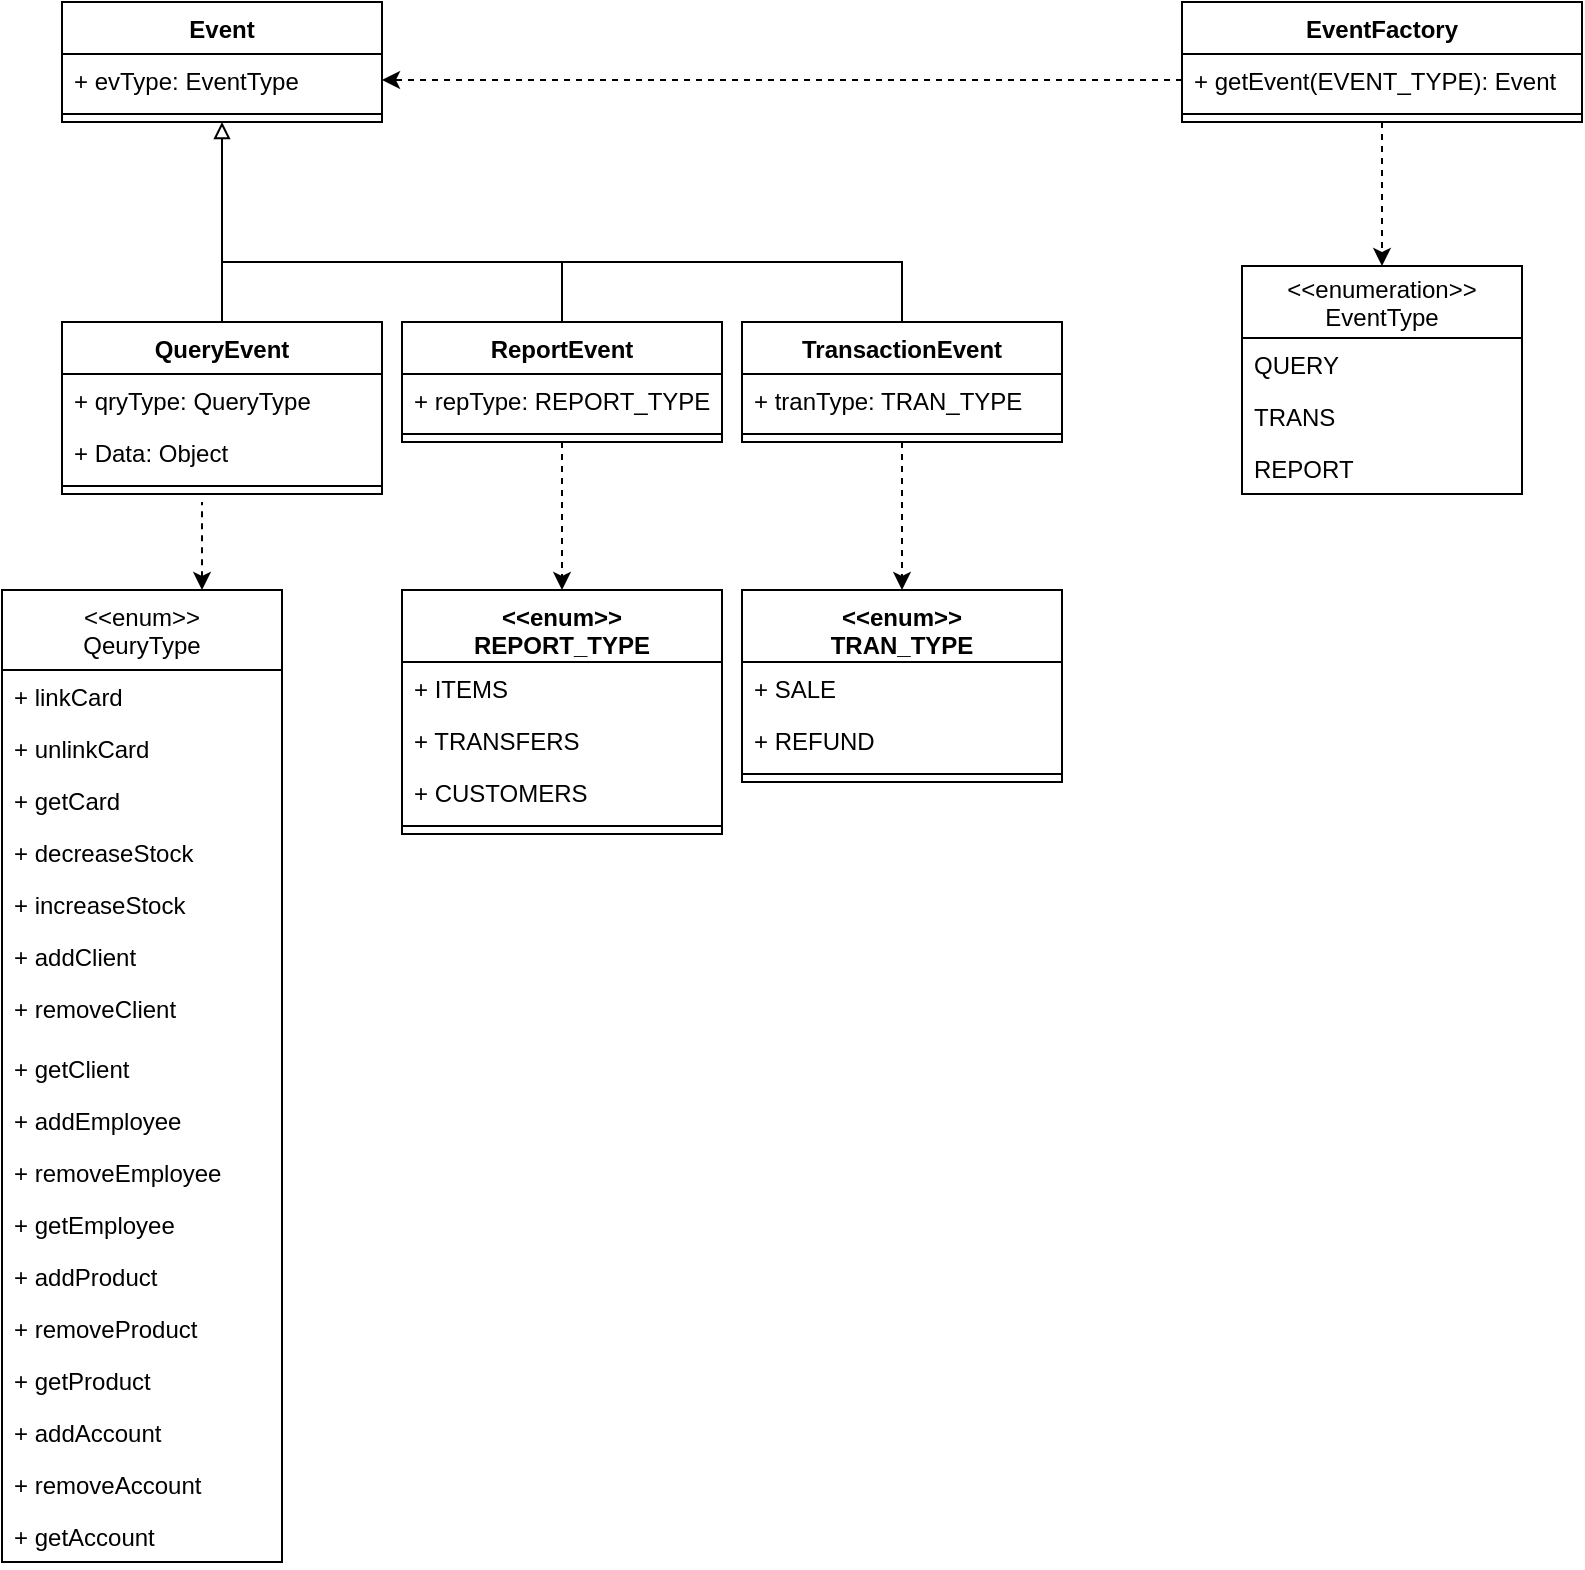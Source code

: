 <mxfile version="14.6.12" type="github">
  <diagram id="1F0ZhpiWCdY6kcuV9MFJ" name="Page-1">
    <mxGraphModel dx="465" dy="555" grid="1" gridSize="10" guides="1" tooltips="1" connect="1" arrows="1" fold="1" page="1" pageScale="1" pageWidth="850" pageHeight="1100" math="0" shadow="0">
      <root>
        <mxCell id="0" />
        <mxCell id="1" parent="0" />
        <mxCell id="ftGZWfJTW5l6MWWKQqoJ-1" value="Event" style="swimlane;fontStyle=1;align=center;verticalAlign=top;childLayout=stackLayout;horizontal=1;startSize=26;horizontalStack=0;resizeParent=1;resizeParentMax=0;resizeLast=0;collapsible=1;marginBottom=0;" vertex="1" parent="1">
          <mxGeometry x="80" y="80" width="160" height="60" as="geometry" />
        </mxCell>
        <mxCell id="ftGZWfJTW5l6MWWKQqoJ-2" value="+ evType: EventType" style="text;strokeColor=none;fillColor=none;align=left;verticalAlign=top;spacingLeft=4;spacingRight=4;overflow=hidden;rotatable=0;points=[[0,0.5],[1,0.5]];portConstraint=eastwest;" vertex="1" parent="ftGZWfJTW5l6MWWKQqoJ-1">
          <mxGeometry y="26" width="160" height="26" as="geometry" />
        </mxCell>
        <mxCell id="ftGZWfJTW5l6MWWKQqoJ-3" value="" style="line;strokeWidth=1;fillColor=none;align=left;verticalAlign=middle;spacingTop=-1;spacingLeft=3;spacingRight=3;rotatable=0;labelPosition=right;points=[];portConstraint=eastwest;" vertex="1" parent="ftGZWfJTW5l6MWWKQqoJ-1">
          <mxGeometry y="52" width="160" height="8" as="geometry" />
        </mxCell>
        <mxCell id="ftGZWfJTW5l6MWWKQqoJ-4" style="edgeStyle=orthogonalEdgeStyle;rounded=0;orthogonalLoop=1;jettySize=auto;html=1;exitX=0.5;exitY=0;exitDx=0;exitDy=0;endArrow=none;endFill=0;startArrow=classic;startFill=1;dashed=1;" edge="1" parent="1">
          <mxGeometry relative="1" as="geometry">
            <mxPoint x="150" y="330" as="targetPoint" />
            <mxPoint x="150" y="374" as="sourcePoint" />
          </mxGeometry>
        </mxCell>
        <mxCell id="ftGZWfJTW5l6MWWKQqoJ-5" value="&lt;&lt;enum&gt;&gt;&#xa;QeuryType" style="swimlane;fontStyle=0;childLayout=stackLayout;horizontal=1;startSize=40;fillColor=none;horizontalStack=0;resizeParent=1;resizeParentMax=0;resizeLast=0;collapsible=1;marginBottom=0;" vertex="1" parent="1">
          <mxGeometry x="50" y="374" width="140" height="486" as="geometry" />
        </mxCell>
        <mxCell id="ftGZWfJTW5l6MWWKQqoJ-6" value="+ linkCard" style="text;strokeColor=none;fillColor=none;align=left;verticalAlign=top;spacingLeft=4;spacingRight=4;overflow=hidden;rotatable=0;points=[[0,0.5],[1,0.5]];portConstraint=eastwest;" vertex="1" parent="ftGZWfJTW5l6MWWKQqoJ-5">
          <mxGeometry y="40" width="140" height="26" as="geometry" />
        </mxCell>
        <mxCell id="ftGZWfJTW5l6MWWKQqoJ-7" value="+ unlinkCard" style="text;strokeColor=none;fillColor=none;align=left;verticalAlign=top;spacingLeft=4;spacingRight=4;overflow=hidden;rotatable=0;points=[[0,0.5],[1,0.5]];portConstraint=eastwest;" vertex="1" parent="ftGZWfJTW5l6MWWKQqoJ-5">
          <mxGeometry y="66" width="140" height="26" as="geometry" />
        </mxCell>
        <mxCell id="ftGZWfJTW5l6MWWKQqoJ-8" value="+ getCard" style="text;strokeColor=none;fillColor=none;align=left;verticalAlign=top;spacingLeft=4;spacingRight=4;overflow=hidden;rotatable=0;points=[[0,0.5],[1,0.5]];portConstraint=eastwest;" vertex="1" parent="ftGZWfJTW5l6MWWKQqoJ-5">
          <mxGeometry y="92" width="140" height="26" as="geometry" />
        </mxCell>
        <mxCell id="ftGZWfJTW5l6MWWKQqoJ-9" value="+ decreaseStock" style="text;strokeColor=none;fillColor=none;align=left;verticalAlign=top;spacingLeft=4;spacingRight=4;overflow=hidden;rotatable=0;points=[[0,0.5],[1,0.5]];portConstraint=eastwest;" vertex="1" parent="ftGZWfJTW5l6MWWKQqoJ-5">
          <mxGeometry y="118" width="140" height="26" as="geometry" />
        </mxCell>
        <mxCell id="ftGZWfJTW5l6MWWKQqoJ-10" value="+ increaseStock" style="text;strokeColor=none;fillColor=none;align=left;verticalAlign=top;spacingLeft=4;spacingRight=4;overflow=hidden;rotatable=0;points=[[0,0.5],[1,0.5]];portConstraint=eastwest;" vertex="1" parent="ftGZWfJTW5l6MWWKQqoJ-5">
          <mxGeometry y="144" width="140" height="26" as="geometry" />
        </mxCell>
        <mxCell id="ftGZWfJTW5l6MWWKQqoJ-11" value="+ addClient" style="text;strokeColor=none;fillColor=none;align=left;verticalAlign=top;spacingLeft=4;spacingRight=4;overflow=hidden;rotatable=0;points=[[0,0.5],[1,0.5]];portConstraint=eastwest;" vertex="1" parent="ftGZWfJTW5l6MWWKQqoJ-5">
          <mxGeometry y="170" width="140" height="26" as="geometry" />
        </mxCell>
        <mxCell id="ftGZWfJTW5l6MWWKQqoJ-12" value="+ removeClient" style="text;strokeColor=none;fillColor=none;align=left;verticalAlign=top;spacingLeft=4;spacingRight=4;overflow=hidden;rotatable=0;points=[[0,0.5],[1,0.5]];portConstraint=eastwest;" vertex="1" parent="ftGZWfJTW5l6MWWKQqoJ-5">
          <mxGeometry y="196" width="140" height="30" as="geometry" />
        </mxCell>
        <mxCell id="ftGZWfJTW5l6MWWKQqoJ-13" value="+ getClient" style="text;strokeColor=none;fillColor=none;align=left;verticalAlign=top;spacingLeft=4;spacingRight=4;overflow=hidden;rotatable=0;points=[[0,0.5],[1,0.5]];portConstraint=eastwest;" vertex="1" parent="ftGZWfJTW5l6MWWKQqoJ-5">
          <mxGeometry y="226" width="140" height="26" as="geometry" />
        </mxCell>
        <mxCell id="ftGZWfJTW5l6MWWKQqoJ-14" value="+ addEmployee" style="text;strokeColor=none;fillColor=none;align=left;verticalAlign=top;spacingLeft=4;spacingRight=4;overflow=hidden;rotatable=0;points=[[0,0.5],[1,0.5]];portConstraint=eastwest;" vertex="1" parent="ftGZWfJTW5l6MWWKQqoJ-5">
          <mxGeometry y="252" width="140" height="26" as="geometry" />
        </mxCell>
        <mxCell id="ftGZWfJTW5l6MWWKQqoJ-15" value="+ removeEmployee" style="text;strokeColor=none;fillColor=none;align=left;verticalAlign=top;spacingLeft=4;spacingRight=4;overflow=hidden;rotatable=0;points=[[0,0.5],[1,0.5]];portConstraint=eastwest;" vertex="1" parent="ftGZWfJTW5l6MWWKQqoJ-5">
          <mxGeometry y="278" width="140" height="26" as="geometry" />
        </mxCell>
        <mxCell id="ftGZWfJTW5l6MWWKQqoJ-16" value="+ getEmployee" style="text;strokeColor=none;fillColor=none;align=left;verticalAlign=top;spacingLeft=4;spacingRight=4;overflow=hidden;rotatable=0;points=[[0,0.5],[1,0.5]];portConstraint=eastwest;" vertex="1" parent="ftGZWfJTW5l6MWWKQqoJ-5">
          <mxGeometry y="304" width="140" height="26" as="geometry" />
        </mxCell>
        <mxCell id="ftGZWfJTW5l6MWWKQqoJ-17" value="+ addProduct" style="text;strokeColor=none;fillColor=none;align=left;verticalAlign=top;spacingLeft=4;spacingRight=4;overflow=hidden;rotatable=0;points=[[0,0.5],[1,0.5]];portConstraint=eastwest;" vertex="1" parent="ftGZWfJTW5l6MWWKQqoJ-5">
          <mxGeometry y="330" width="140" height="26" as="geometry" />
        </mxCell>
        <mxCell id="ftGZWfJTW5l6MWWKQqoJ-18" value="+ removeProduct" style="text;strokeColor=none;fillColor=none;align=left;verticalAlign=top;spacingLeft=4;spacingRight=4;overflow=hidden;rotatable=0;points=[[0,0.5],[1,0.5]];portConstraint=eastwest;" vertex="1" parent="ftGZWfJTW5l6MWWKQqoJ-5">
          <mxGeometry y="356" width="140" height="26" as="geometry" />
        </mxCell>
        <mxCell id="ftGZWfJTW5l6MWWKQqoJ-19" value="+ getProduct" style="text;strokeColor=none;fillColor=none;align=left;verticalAlign=top;spacingLeft=4;spacingRight=4;overflow=hidden;rotatable=0;points=[[0,0.5],[1,0.5]];portConstraint=eastwest;" vertex="1" parent="ftGZWfJTW5l6MWWKQqoJ-5">
          <mxGeometry y="382" width="140" height="26" as="geometry" />
        </mxCell>
        <mxCell id="ftGZWfJTW5l6MWWKQqoJ-20" value="+ addAccount" style="text;strokeColor=none;fillColor=none;align=left;verticalAlign=top;spacingLeft=4;spacingRight=4;overflow=hidden;rotatable=0;points=[[0,0.5],[1,0.5]];portConstraint=eastwest;" vertex="1" parent="ftGZWfJTW5l6MWWKQqoJ-5">
          <mxGeometry y="408" width="140" height="26" as="geometry" />
        </mxCell>
        <mxCell id="ftGZWfJTW5l6MWWKQqoJ-21" value="+ removeAccount" style="text;strokeColor=none;fillColor=none;align=left;verticalAlign=top;spacingLeft=4;spacingRight=4;overflow=hidden;rotatable=0;points=[[0,0.5],[1,0.5]];portConstraint=eastwest;" vertex="1" parent="ftGZWfJTW5l6MWWKQqoJ-5">
          <mxGeometry y="434" width="140" height="26" as="geometry" />
        </mxCell>
        <mxCell id="ftGZWfJTW5l6MWWKQqoJ-22" value="+ getAccount" style="text;strokeColor=none;fillColor=none;align=left;verticalAlign=top;spacingLeft=4;spacingRight=4;overflow=hidden;rotatable=0;points=[[0,0.5],[1,0.5]];portConstraint=eastwest;" vertex="1" parent="ftGZWfJTW5l6MWWKQqoJ-5">
          <mxGeometry y="460" width="140" height="26" as="geometry" />
        </mxCell>
        <mxCell id="ftGZWfJTW5l6MWWKQqoJ-24" value="&lt;&lt;enumeration&gt;&gt;&#xa;EventType" style="swimlane;fontStyle=0;childLayout=stackLayout;horizontal=1;startSize=36;fillColor=none;horizontalStack=0;resizeParent=1;resizeParentMax=0;resizeLast=0;collapsible=1;marginBottom=0;" vertex="1" parent="1">
          <mxGeometry x="670" y="212" width="140" height="114" as="geometry" />
        </mxCell>
        <mxCell id="ftGZWfJTW5l6MWWKQqoJ-25" value="QUERY" style="text;strokeColor=none;fillColor=none;align=left;verticalAlign=top;spacingLeft=4;spacingRight=4;overflow=hidden;rotatable=0;points=[[0,0.5],[1,0.5]];portConstraint=eastwest;" vertex="1" parent="ftGZWfJTW5l6MWWKQqoJ-24">
          <mxGeometry y="36" width="140" height="26" as="geometry" />
        </mxCell>
        <mxCell id="ftGZWfJTW5l6MWWKQqoJ-26" value="TRANS" style="text;strokeColor=none;fillColor=none;align=left;verticalAlign=top;spacingLeft=4;spacingRight=4;overflow=hidden;rotatable=0;points=[[0,0.5],[1,0.5]];portConstraint=eastwest;" vertex="1" parent="ftGZWfJTW5l6MWWKQqoJ-24">
          <mxGeometry y="62" width="140" height="26" as="geometry" />
        </mxCell>
        <mxCell id="ftGZWfJTW5l6MWWKQqoJ-27" value="REPORT" style="text;strokeColor=none;fillColor=none;align=left;verticalAlign=top;spacingLeft=4;spacingRight=4;overflow=hidden;rotatable=0;points=[[0,0.5],[1,0.5]];portConstraint=eastwest;" vertex="1" parent="ftGZWfJTW5l6MWWKQqoJ-24">
          <mxGeometry y="88" width="140" height="26" as="geometry" />
        </mxCell>
        <mxCell id="ftGZWfJTW5l6MWWKQqoJ-28" style="edgeStyle=orthogonalEdgeStyle;rounded=0;orthogonalLoop=1;jettySize=auto;html=1;exitX=0.5;exitY=0;exitDx=0;exitDy=0;entryX=0.5;entryY=1;entryDx=0;entryDy=0;endArrow=block;endFill=0;" edge="1" parent="1" source="ftGZWfJTW5l6MWWKQqoJ-29" target="ftGZWfJTW5l6MWWKQqoJ-1">
          <mxGeometry relative="1" as="geometry" />
        </mxCell>
        <mxCell id="ftGZWfJTW5l6MWWKQqoJ-29" value="QueryEvent" style="swimlane;fontStyle=1;align=center;verticalAlign=top;childLayout=stackLayout;horizontal=1;startSize=26;horizontalStack=0;resizeParent=1;resizeParentMax=0;resizeLast=0;collapsible=1;marginBottom=0;" vertex="1" parent="1">
          <mxGeometry x="80" y="240" width="160" height="86" as="geometry" />
        </mxCell>
        <mxCell id="ftGZWfJTW5l6MWWKQqoJ-30" value="+ qryType: QueryType" style="text;strokeColor=none;fillColor=none;align=left;verticalAlign=top;spacingLeft=4;spacingRight=4;overflow=hidden;rotatable=0;points=[[0,0.5],[1,0.5]];portConstraint=eastwest;" vertex="1" parent="ftGZWfJTW5l6MWWKQqoJ-29">
          <mxGeometry y="26" width="160" height="26" as="geometry" />
        </mxCell>
        <mxCell id="ftGZWfJTW5l6MWWKQqoJ-31" value="+ Data: Object" style="text;strokeColor=none;fillColor=none;align=left;verticalAlign=top;spacingLeft=4;spacingRight=4;overflow=hidden;rotatable=0;points=[[0,0.5],[1,0.5]];portConstraint=eastwest;" vertex="1" parent="ftGZWfJTW5l6MWWKQqoJ-29">
          <mxGeometry y="52" width="160" height="26" as="geometry" />
        </mxCell>
        <mxCell id="ftGZWfJTW5l6MWWKQqoJ-32" value="" style="line;strokeWidth=1;fillColor=none;align=left;verticalAlign=middle;spacingTop=-1;spacingLeft=3;spacingRight=3;rotatable=0;labelPosition=right;points=[];portConstraint=eastwest;" vertex="1" parent="ftGZWfJTW5l6MWWKQqoJ-29">
          <mxGeometry y="78" width="160" height="8" as="geometry" />
        </mxCell>
        <mxCell id="ftGZWfJTW5l6MWWKQqoJ-41" style="edgeStyle=orthogonalEdgeStyle;rounded=0;orthogonalLoop=1;jettySize=auto;html=1;exitX=0.5;exitY=1;exitDx=0;exitDy=0;entryX=0.5;entryY=0;entryDx=0;entryDy=0;dashed=1;" edge="1" parent="1" source="ftGZWfJTW5l6MWWKQqoJ-33" target="ftGZWfJTW5l6MWWKQqoJ-24">
          <mxGeometry relative="1" as="geometry" />
        </mxCell>
        <mxCell id="ftGZWfJTW5l6MWWKQqoJ-33" value="EventFactory" style="swimlane;fontStyle=1;align=center;verticalAlign=top;childLayout=stackLayout;horizontal=1;startSize=26;horizontalStack=0;resizeParent=1;resizeParentMax=0;resizeLast=0;collapsible=1;marginBottom=0;" vertex="1" parent="1">
          <mxGeometry x="640" y="80" width="200" height="60" as="geometry" />
        </mxCell>
        <mxCell id="ftGZWfJTW5l6MWWKQqoJ-35" value="+ getEvent(EVENT_TYPE): Event " style="text;strokeColor=none;fillColor=none;align=left;verticalAlign=top;spacingLeft=4;spacingRight=4;overflow=hidden;rotatable=0;points=[[0,0.5],[1,0.5]];portConstraint=eastwest;" vertex="1" parent="ftGZWfJTW5l6MWWKQqoJ-33">
          <mxGeometry y="26" width="200" height="26" as="geometry" />
        </mxCell>
        <mxCell id="ftGZWfJTW5l6MWWKQqoJ-36" value="" style="line;strokeWidth=1;fillColor=none;align=left;verticalAlign=middle;spacingTop=-1;spacingLeft=3;spacingRight=3;rotatable=0;labelPosition=right;points=[];portConstraint=eastwest;" vertex="1" parent="ftGZWfJTW5l6MWWKQqoJ-33">
          <mxGeometry y="52" width="200" height="8" as="geometry" />
        </mxCell>
        <mxCell id="ftGZWfJTW5l6MWWKQqoJ-42" style="edgeStyle=orthogonalEdgeStyle;rounded=0;orthogonalLoop=1;jettySize=auto;html=1;exitX=0;exitY=0.5;exitDx=0;exitDy=0;entryX=1;entryY=0.5;entryDx=0;entryDy=0;dashed=1;" edge="1" parent="1" source="ftGZWfJTW5l6MWWKQqoJ-35" target="ftGZWfJTW5l6MWWKQqoJ-2">
          <mxGeometry relative="1" as="geometry" />
        </mxCell>
        <mxCell id="ftGZWfJTW5l6MWWKQqoJ-57" style="edgeStyle=orthogonalEdgeStyle;rounded=0;orthogonalLoop=1;jettySize=auto;html=1;exitX=0.5;exitY=1;exitDx=0;exitDy=0;entryX=0.5;entryY=0;entryDx=0;entryDy=0;dashed=1;" edge="1" parent="1" source="ftGZWfJTW5l6MWWKQqoJ-43" target="ftGZWfJTW5l6MWWKQqoJ-52">
          <mxGeometry relative="1" as="geometry" />
        </mxCell>
        <mxCell id="ftGZWfJTW5l6MWWKQqoJ-64" style="edgeStyle=orthogonalEdgeStyle;rounded=0;orthogonalLoop=1;jettySize=auto;html=1;exitX=0.5;exitY=0;exitDx=0;exitDy=0;endArrow=none;endFill=0;" edge="1" parent="1" source="ftGZWfJTW5l6MWWKQqoJ-43">
          <mxGeometry relative="1" as="geometry">
            <mxPoint x="160" y="210" as="targetPoint" />
            <Array as="points">
              <mxPoint x="330" y="210" />
              <mxPoint x="160" y="210" />
            </Array>
          </mxGeometry>
        </mxCell>
        <mxCell id="ftGZWfJTW5l6MWWKQqoJ-43" value="ReportEvent" style="swimlane;fontStyle=1;align=center;verticalAlign=top;childLayout=stackLayout;horizontal=1;startSize=26;horizontalStack=0;resizeParent=1;resizeParentMax=0;resizeLast=0;collapsible=1;marginBottom=0;" vertex="1" parent="1">
          <mxGeometry x="250" y="240" width="160" height="60" as="geometry" />
        </mxCell>
        <mxCell id="ftGZWfJTW5l6MWWKQqoJ-44" value="+ repType: REPORT_TYPE" style="text;strokeColor=none;fillColor=none;align=left;verticalAlign=top;spacingLeft=4;spacingRight=4;overflow=hidden;rotatable=0;points=[[0,0.5],[1,0.5]];portConstraint=eastwest;" vertex="1" parent="ftGZWfJTW5l6MWWKQqoJ-43">
          <mxGeometry y="26" width="160" height="26" as="geometry" />
        </mxCell>
        <mxCell id="ftGZWfJTW5l6MWWKQqoJ-46" value="" style="line;strokeWidth=1;fillColor=none;align=left;verticalAlign=middle;spacingTop=-1;spacingLeft=3;spacingRight=3;rotatable=0;labelPosition=right;points=[];portConstraint=eastwest;" vertex="1" parent="ftGZWfJTW5l6MWWKQqoJ-43">
          <mxGeometry y="52" width="160" height="8" as="geometry" />
        </mxCell>
        <mxCell id="ftGZWfJTW5l6MWWKQqoJ-63" style="edgeStyle=orthogonalEdgeStyle;rounded=0;orthogonalLoop=1;jettySize=auto;html=1;exitX=0.5;exitY=1;exitDx=0;exitDy=0;entryX=0.5;entryY=0;entryDx=0;entryDy=0;dashed=1;" edge="1" parent="1" source="ftGZWfJTW5l6MWWKQqoJ-48" target="ftGZWfJTW5l6MWWKQqoJ-58">
          <mxGeometry relative="1" as="geometry" />
        </mxCell>
        <mxCell id="ftGZWfJTW5l6MWWKQqoJ-65" style="edgeStyle=orthogonalEdgeStyle;rounded=0;orthogonalLoop=1;jettySize=auto;html=1;exitX=0.5;exitY=0;exitDx=0;exitDy=0;endArrow=none;endFill=0;" edge="1" parent="1" source="ftGZWfJTW5l6MWWKQqoJ-48">
          <mxGeometry relative="1" as="geometry">
            <mxPoint x="330" y="210" as="targetPoint" />
            <Array as="points">
              <mxPoint x="500" y="210" />
            </Array>
          </mxGeometry>
        </mxCell>
        <mxCell id="ftGZWfJTW5l6MWWKQqoJ-48" value="TransactionEvent" style="swimlane;fontStyle=1;align=center;verticalAlign=top;childLayout=stackLayout;horizontal=1;startSize=26;horizontalStack=0;resizeParent=1;resizeParentMax=0;resizeLast=0;collapsible=1;marginBottom=0;" vertex="1" parent="1">
          <mxGeometry x="420" y="240" width="160" height="60" as="geometry" />
        </mxCell>
        <mxCell id="ftGZWfJTW5l6MWWKQqoJ-49" value="+ tranType: TRAN_TYPE" style="text;strokeColor=none;fillColor=none;align=left;verticalAlign=top;spacingLeft=4;spacingRight=4;overflow=hidden;rotatable=0;points=[[0,0.5],[1,0.5]];portConstraint=eastwest;" vertex="1" parent="ftGZWfJTW5l6MWWKQqoJ-48">
          <mxGeometry y="26" width="160" height="26" as="geometry" />
        </mxCell>
        <mxCell id="ftGZWfJTW5l6MWWKQqoJ-51" value="" style="line;strokeWidth=1;fillColor=none;align=left;verticalAlign=middle;spacingTop=-1;spacingLeft=3;spacingRight=3;rotatable=0;labelPosition=right;points=[];portConstraint=eastwest;" vertex="1" parent="ftGZWfJTW5l6MWWKQqoJ-48">
          <mxGeometry y="52" width="160" height="8" as="geometry" />
        </mxCell>
        <mxCell id="ftGZWfJTW5l6MWWKQqoJ-52" value="&lt;&lt;enum&gt;&gt;&#xa;REPORT_TYPE" style="swimlane;fontStyle=1;align=center;verticalAlign=top;childLayout=stackLayout;horizontal=1;startSize=36;horizontalStack=0;resizeParent=1;resizeParentMax=0;resizeLast=0;collapsible=1;marginBottom=0;" vertex="1" parent="1">
          <mxGeometry x="250" y="374" width="160" height="122" as="geometry" />
        </mxCell>
        <mxCell id="ftGZWfJTW5l6MWWKQqoJ-55" value="+ ITEMS" style="text;strokeColor=none;fillColor=none;align=left;verticalAlign=top;spacingLeft=4;spacingRight=4;overflow=hidden;rotatable=0;points=[[0,0.5],[1,0.5]];portConstraint=eastwest;" vertex="1" parent="ftGZWfJTW5l6MWWKQqoJ-52">
          <mxGeometry y="36" width="160" height="26" as="geometry" />
        </mxCell>
        <mxCell id="ftGZWfJTW5l6MWWKQqoJ-53" value="+ TRANSFERS" style="text;strokeColor=none;fillColor=none;align=left;verticalAlign=top;spacingLeft=4;spacingRight=4;overflow=hidden;rotatable=0;points=[[0,0.5],[1,0.5]];portConstraint=eastwest;" vertex="1" parent="ftGZWfJTW5l6MWWKQqoJ-52">
          <mxGeometry y="62" width="160" height="26" as="geometry" />
        </mxCell>
        <mxCell id="ftGZWfJTW5l6MWWKQqoJ-56" value="+ CUSTOMERS" style="text;strokeColor=none;fillColor=none;align=left;verticalAlign=top;spacingLeft=4;spacingRight=4;overflow=hidden;rotatable=0;points=[[0,0.5],[1,0.5]];portConstraint=eastwest;" vertex="1" parent="ftGZWfJTW5l6MWWKQqoJ-52">
          <mxGeometry y="88" width="160" height="26" as="geometry" />
        </mxCell>
        <mxCell id="ftGZWfJTW5l6MWWKQqoJ-54" value="" style="line;strokeWidth=1;fillColor=none;align=left;verticalAlign=middle;spacingTop=-1;spacingLeft=3;spacingRight=3;rotatable=0;labelPosition=right;points=[];portConstraint=eastwest;" vertex="1" parent="ftGZWfJTW5l6MWWKQqoJ-52">
          <mxGeometry y="114" width="160" height="8" as="geometry" />
        </mxCell>
        <mxCell id="ftGZWfJTW5l6MWWKQqoJ-58" value="&lt;&lt;enum&gt;&gt;&#xa;TRAN_TYPE" style="swimlane;fontStyle=1;align=center;verticalAlign=top;childLayout=stackLayout;horizontal=1;startSize=36;horizontalStack=0;resizeParent=1;resizeParentMax=0;resizeLast=0;collapsible=1;marginBottom=0;" vertex="1" parent="1">
          <mxGeometry x="420" y="374" width="160" height="96" as="geometry" />
        </mxCell>
        <mxCell id="ftGZWfJTW5l6MWWKQqoJ-59" value="+ SALE" style="text;strokeColor=none;fillColor=none;align=left;verticalAlign=top;spacingLeft=4;spacingRight=4;overflow=hidden;rotatable=0;points=[[0,0.5],[1,0.5]];portConstraint=eastwest;" vertex="1" parent="ftGZWfJTW5l6MWWKQqoJ-58">
          <mxGeometry y="36" width="160" height="26" as="geometry" />
        </mxCell>
        <mxCell id="ftGZWfJTW5l6MWWKQqoJ-60" value="+ REFUND" style="text;strokeColor=none;fillColor=none;align=left;verticalAlign=top;spacingLeft=4;spacingRight=4;overflow=hidden;rotatable=0;points=[[0,0.5],[1,0.5]];portConstraint=eastwest;" vertex="1" parent="ftGZWfJTW5l6MWWKQqoJ-58">
          <mxGeometry y="62" width="160" height="26" as="geometry" />
        </mxCell>
        <mxCell id="ftGZWfJTW5l6MWWKQqoJ-62" value="" style="line;strokeWidth=1;fillColor=none;align=left;verticalAlign=middle;spacingTop=-1;spacingLeft=3;spacingRight=3;rotatable=0;labelPosition=right;points=[];portConstraint=eastwest;" vertex="1" parent="ftGZWfJTW5l6MWWKQqoJ-58">
          <mxGeometry y="88" width="160" height="8" as="geometry" />
        </mxCell>
      </root>
    </mxGraphModel>
  </diagram>
</mxfile>
